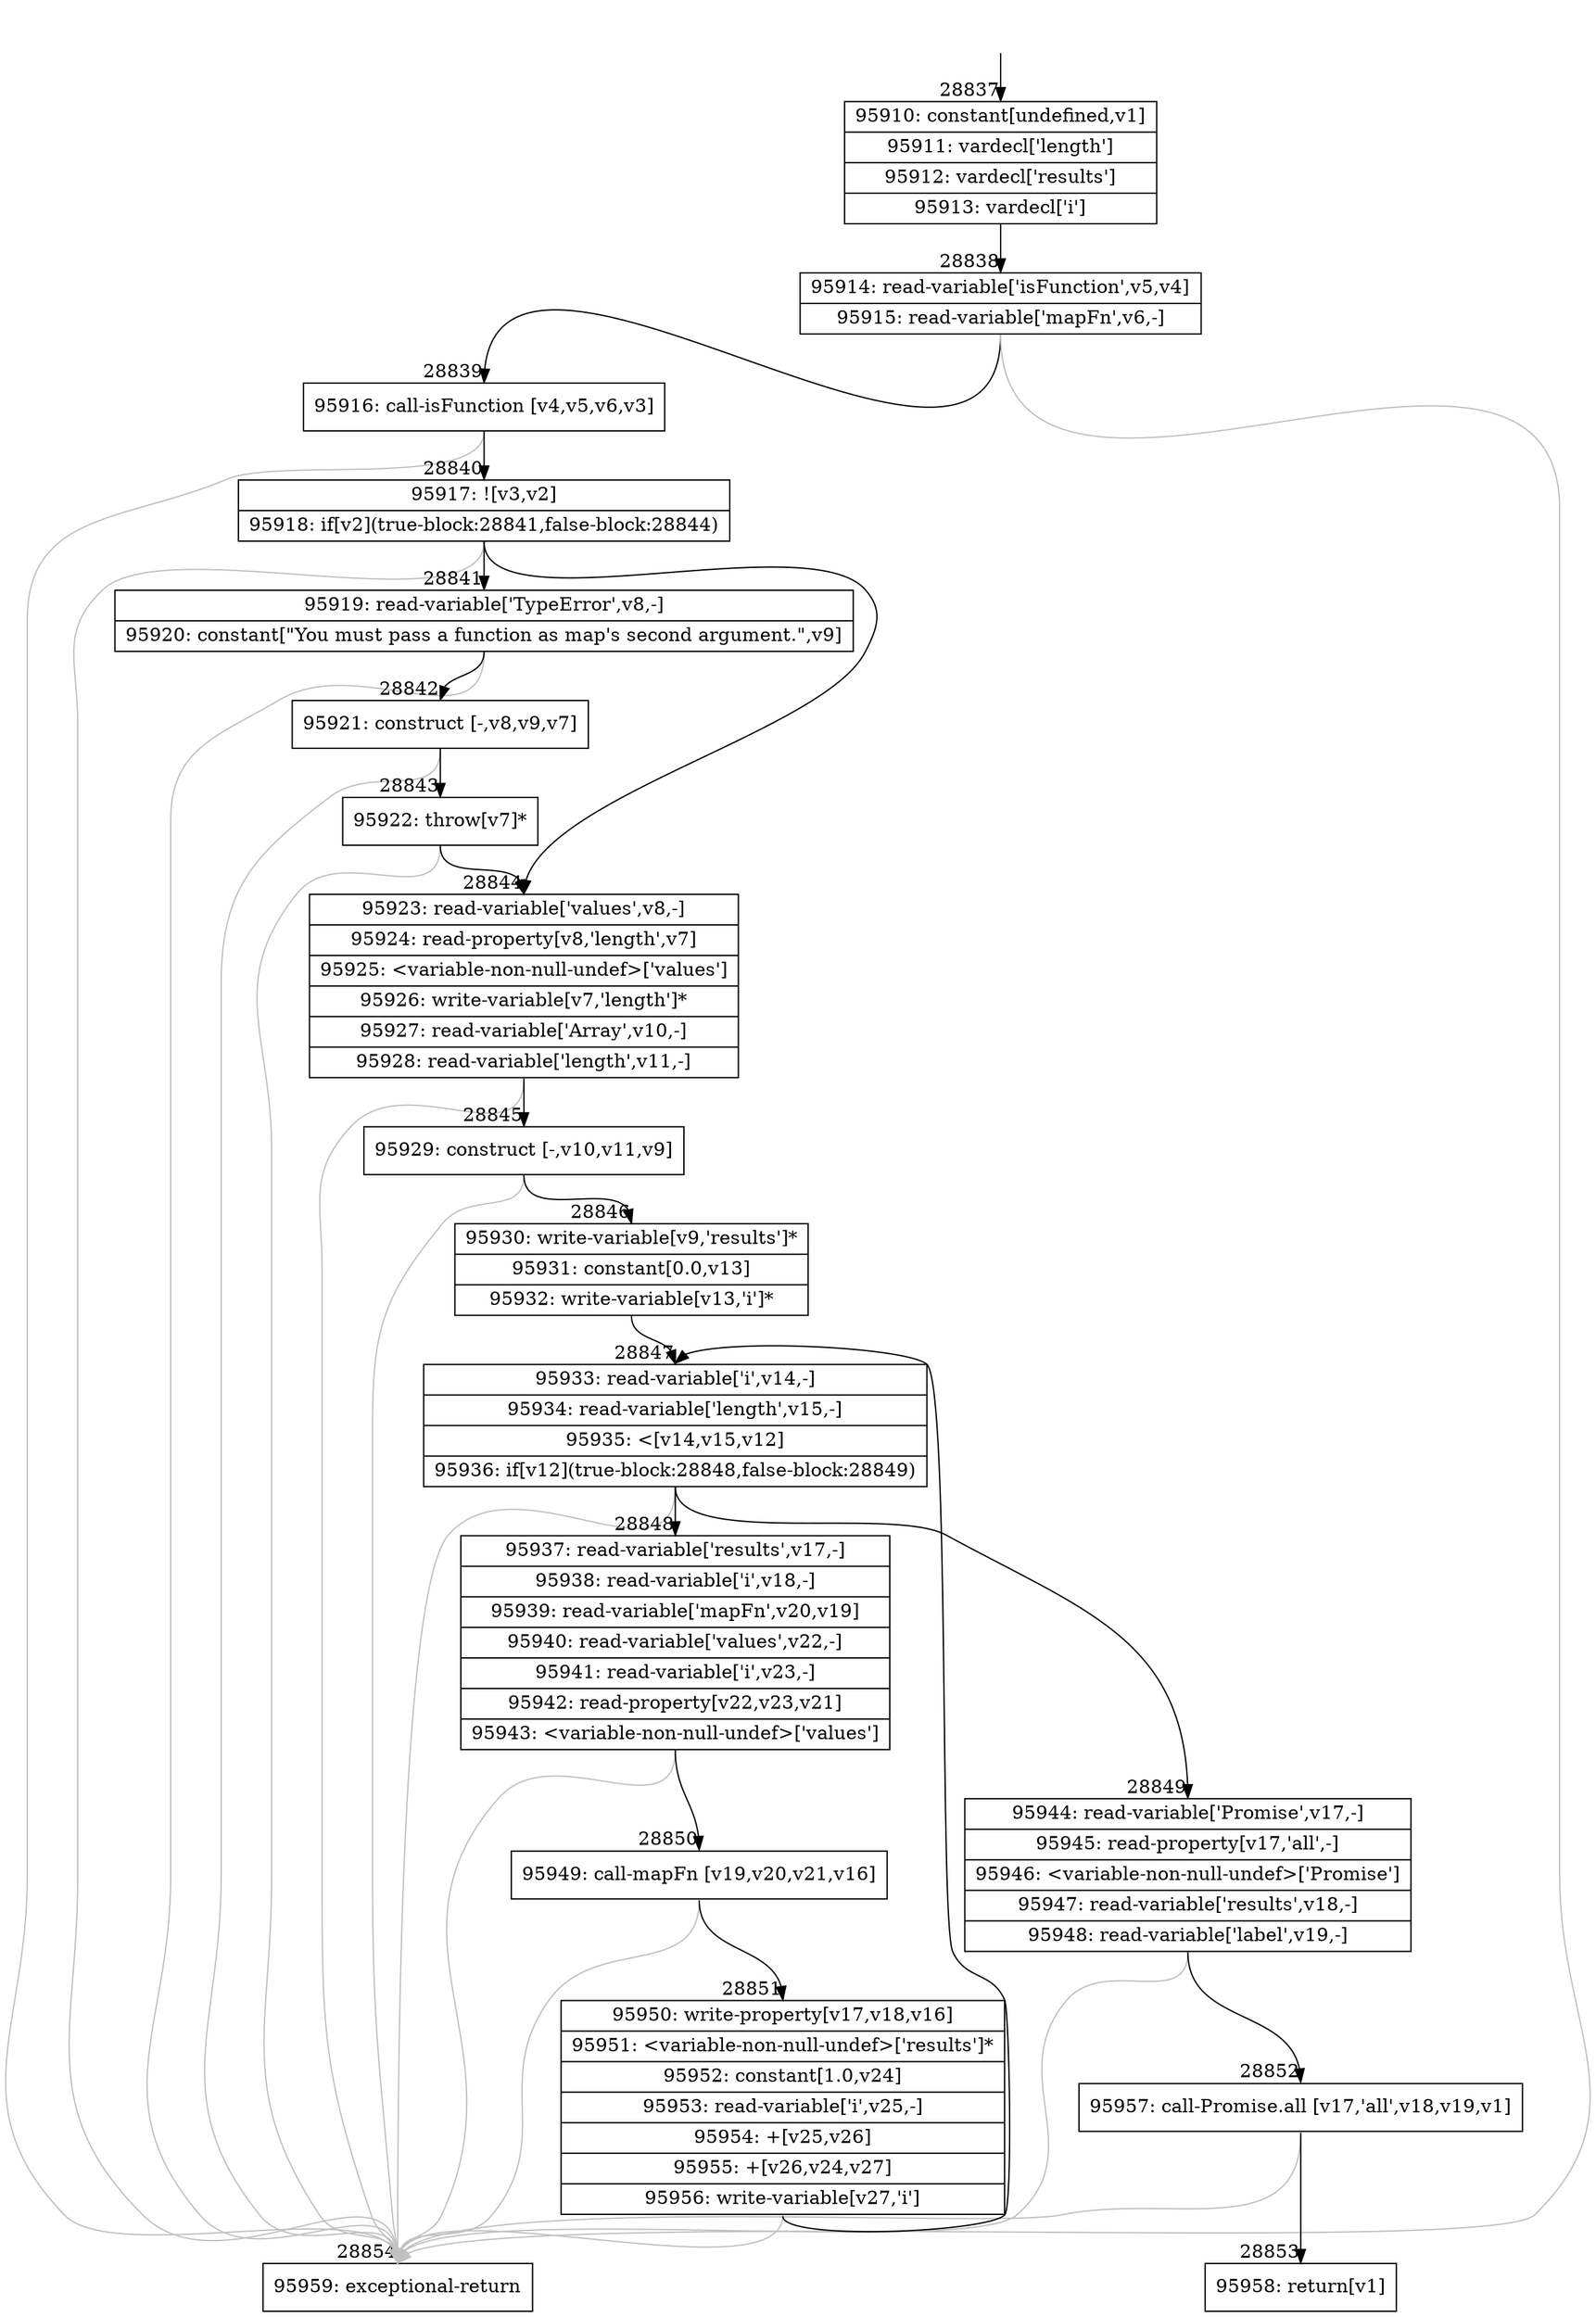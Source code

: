 digraph {
rankdir="TD"
BB_entry2546[shape=none,label=""];
BB_entry2546 -> BB28837 [tailport=s, headport=n, headlabel="    28837"]
BB28837 [shape=record label="{95910: constant[undefined,v1]|95911: vardecl['length']|95912: vardecl['results']|95913: vardecl['i']}" ] 
BB28837 -> BB28838 [tailport=s, headport=n, headlabel="      28838"]
BB28838 [shape=record label="{95914: read-variable['isFunction',v5,v4]|95915: read-variable['mapFn',v6,-]}" ] 
BB28838 -> BB28839 [tailport=s, headport=n, headlabel="      28839"]
BB28838 -> BB28854 [tailport=s, headport=n, color=gray, headlabel="      28854"]
BB28839 [shape=record label="{95916: call-isFunction [v4,v5,v6,v3]}" ] 
BB28839 -> BB28840 [tailport=s, headport=n, headlabel="      28840"]
BB28839 -> BB28854 [tailport=s, headport=n, color=gray]
BB28840 [shape=record label="{95917: ![v3,v2]|95918: if[v2](true-block:28841,false-block:28844)}" ] 
BB28840 -> BB28841 [tailport=s, headport=n, headlabel="      28841"]
BB28840 -> BB28844 [tailport=s, headport=n, headlabel="      28844"]
BB28840 -> BB28854 [tailport=s, headport=n, color=gray]
BB28841 [shape=record label="{95919: read-variable['TypeError',v8,-]|95920: constant[\"You must pass a function as map's second argument.\",v9]}" ] 
BB28841 -> BB28842 [tailport=s, headport=n, headlabel="      28842"]
BB28841 -> BB28854 [tailport=s, headport=n, color=gray]
BB28842 [shape=record label="{95921: construct [-,v8,v9,v7]}" ] 
BB28842 -> BB28843 [tailport=s, headport=n, headlabel="      28843"]
BB28842 -> BB28854 [tailport=s, headport=n, color=gray]
BB28843 [shape=record label="{95922: throw[v7]*}" ] 
BB28843 -> BB28844 [tailport=s, headport=n]
BB28843 -> BB28854 [tailport=s, headport=n, color=gray]
BB28844 [shape=record label="{95923: read-variable['values',v8,-]|95924: read-property[v8,'length',v7]|95925: \<variable-non-null-undef\>['values']|95926: write-variable[v7,'length']*|95927: read-variable['Array',v10,-]|95928: read-variable['length',v11,-]}" ] 
BB28844 -> BB28845 [tailport=s, headport=n, headlabel="      28845"]
BB28844 -> BB28854 [tailport=s, headport=n, color=gray]
BB28845 [shape=record label="{95929: construct [-,v10,v11,v9]}" ] 
BB28845 -> BB28846 [tailport=s, headport=n, headlabel="      28846"]
BB28845 -> BB28854 [tailport=s, headport=n, color=gray]
BB28846 [shape=record label="{95930: write-variable[v9,'results']*|95931: constant[0.0,v13]|95932: write-variable[v13,'i']*}" ] 
BB28846 -> BB28847 [tailport=s, headport=n, headlabel="      28847"]
BB28847 [shape=record label="{95933: read-variable['i',v14,-]|95934: read-variable['length',v15,-]|95935: \<[v14,v15,v12]|95936: if[v12](true-block:28848,false-block:28849)}" ] 
BB28847 -> BB28848 [tailport=s, headport=n, headlabel="      28848"]
BB28847 -> BB28849 [tailport=s, headport=n, headlabel="      28849"]
BB28847 -> BB28854 [tailport=s, headport=n, color=gray]
BB28848 [shape=record label="{95937: read-variable['results',v17,-]|95938: read-variable['i',v18,-]|95939: read-variable['mapFn',v20,v19]|95940: read-variable['values',v22,-]|95941: read-variable['i',v23,-]|95942: read-property[v22,v23,v21]|95943: \<variable-non-null-undef\>['values']}" ] 
BB28848 -> BB28850 [tailport=s, headport=n, headlabel="      28850"]
BB28848 -> BB28854 [tailport=s, headport=n, color=gray]
BB28849 [shape=record label="{95944: read-variable['Promise',v17,-]|95945: read-property[v17,'all',-]|95946: \<variable-non-null-undef\>['Promise']|95947: read-variable['results',v18,-]|95948: read-variable['label',v19,-]}" ] 
BB28849 -> BB28852 [tailport=s, headport=n, headlabel="      28852"]
BB28849 -> BB28854 [tailport=s, headport=n, color=gray]
BB28850 [shape=record label="{95949: call-mapFn [v19,v20,v21,v16]}" ] 
BB28850 -> BB28851 [tailport=s, headport=n, headlabel="      28851"]
BB28850 -> BB28854 [tailport=s, headport=n, color=gray]
BB28851 [shape=record label="{95950: write-property[v17,v18,v16]|95951: \<variable-non-null-undef\>['results']*|95952: constant[1.0,v24]|95953: read-variable['i',v25,-]|95954: +[v25,v26]|95955: +[v26,v24,v27]|95956: write-variable[v27,'i']}" ] 
BB28851 -> BB28847 [tailport=s, headport=n]
BB28851 -> BB28854 [tailport=s, headport=n, color=gray]
BB28852 [shape=record label="{95957: call-Promise.all [v17,'all',v18,v19,v1]}" ] 
BB28852 -> BB28853 [tailport=s, headport=n, headlabel="      28853"]
BB28852 -> BB28854 [tailport=s, headport=n, color=gray]
BB28853 [shape=record label="{95958: return[v1]}" ] 
BB28854 [shape=record label="{95959: exceptional-return}" ] 
//#$~ 51718
}
